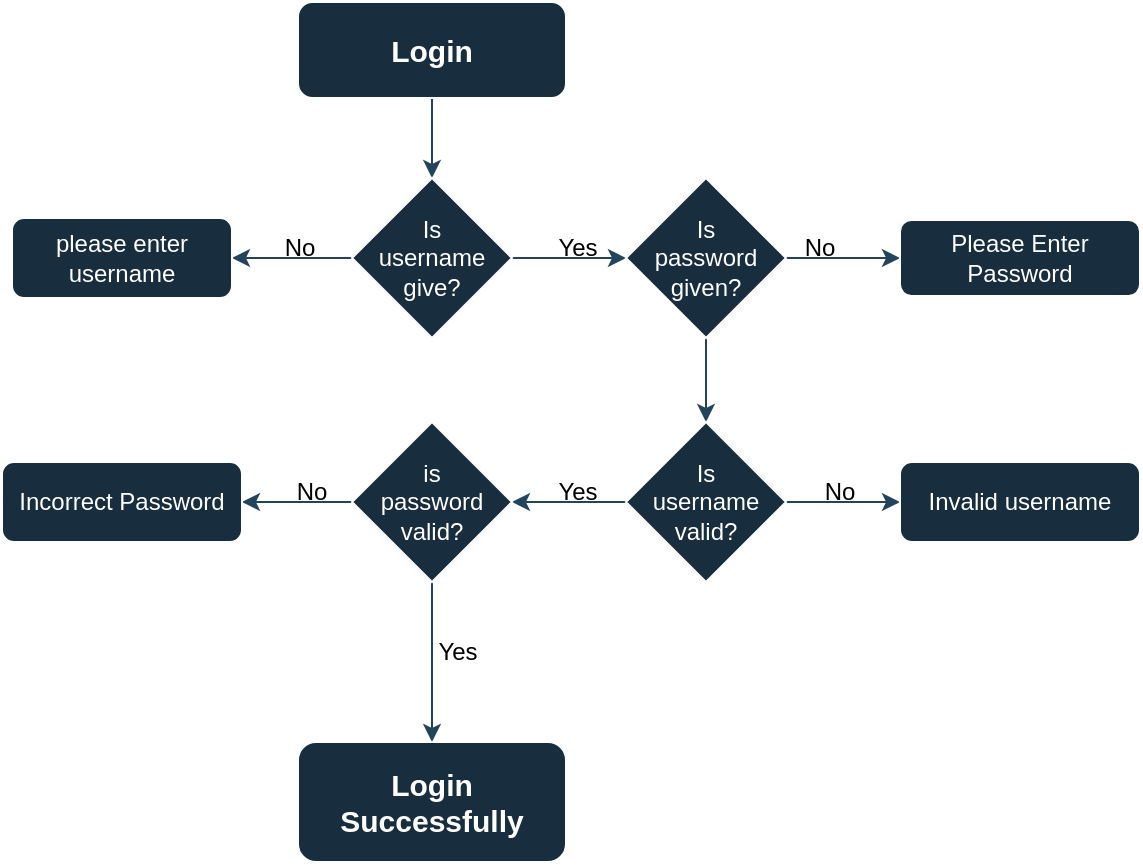 <mxfile version="22.0.6" type="device">
  <diagram name="Page-1" id="EbAEV_jTW3WetPSAjjS8">
    <mxGraphModel dx="880" dy="490" grid="1" gridSize="10" guides="1" tooltips="1" connect="1" arrows="1" fold="1" page="1" pageScale="1" pageWidth="850" pageHeight="1100" background="#FFFFFF" math="0" shadow="0">
      <root>
        <mxCell id="0" />
        <mxCell id="1" parent="0" />
        <mxCell id="UfVapmBmuUFkcLh0fFch-674" style="edgeStyle=orthogonalEdgeStyle;rounded=0;orthogonalLoop=1;jettySize=auto;html=1;exitX=0.5;exitY=1;exitDx=0;exitDy=0;entryX=0.5;entryY=0;entryDx=0;entryDy=0;labelBackgroundColor=none;fontColor=default;strokeColor=#23445D;" edge="1" parent="1" source="UfVapmBmuUFkcLh0fFch-675" target="UfVapmBmuUFkcLh0fFch-678">
          <mxGeometry relative="1" as="geometry" />
        </mxCell>
        <mxCell id="UfVapmBmuUFkcLh0fFch-675" value="Login" style="rounded=1;whiteSpace=wrap;html=1;fontSize=15;glass=0;strokeWidth=1;shadow=0;labelBackgroundColor=none;fillColor=#182E3E;strokeColor=#FFFFFF;fontColor=#FFFFFF;fontStyle=1" vertex="1" parent="1">
          <mxGeometry x="239" y="110" width="134" height="48" as="geometry" />
        </mxCell>
        <mxCell id="UfVapmBmuUFkcLh0fFch-676" style="edgeStyle=orthogonalEdgeStyle;rounded=0;orthogonalLoop=1;jettySize=auto;html=1;exitX=1;exitY=0.5;exitDx=0;exitDy=0;entryX=0;entryY=0.5;entryDx=0;entryDy=0;labelBackgroundColor=none;fontColor=default;strokeColor=#23445D;" edge="1" parent="1" source="UfVapmBmuUFkcLh0fFch-678" target="UfVapmBmuUFkcLh0fFch-681">
          <mxGeometry relative="1" as="geometry" />
        </mxCell>
        <mxCell id="UfVapmBmuUFkcLh0fFch-677" value="" style="edgeStyle=orthogonalEdgeStyle;rounded=0;orthogonalLoop=1;jettySize=auto;html=1;labelBackgroundColor=none;fontColor=default;strokeColor=#23445D;" edge="1" parent="1" source="UfVapmBmuUFkcLh0fFch-678" target="UfVapmBmuUFkcLh0fFch-687">
          <mxGeometry relative="1" as="geometry" />
        </mxCell>
        <mxCell id="UfVapmBmuUFkcLh0fFch-678" value="" style="rhombus;whiteSpace=wrap;html=1;labelBackgroundColor=none;fillColor=#182E3E;strokeColor=#FFFFFF;fontColor=#FFFFFF;" vertex="1" parent="1">
          <mxGeometry x="266" y="198" width="80" height="80" as="geometry" />
        </mxCell>
        <mxCell id="UfVapmBmuUFkcLh0fFch-679" value="" style="edgeStyle=orthogonalEdgeStyle;rounded=0;orthogonalLoop=1;jettySize=auto;html=1;labelBackgroundColor=none;fontColor=default;strokeColor=#23445D;" edge="1" parent="1" source="UfVapmBmuUFkcLh0fFch-681" target="UfVapmBmuUFkcLh0fFch-689">
          <mxGeometry relative="1" as="geometry" />
        </mxCell>
        <mxCell id="UfVapmBmuUFkcLh0fFch-680" value="" style="edgeStyle=orthogonalEdgeStyle;rounded=0;orthogonalLoop=1;jettySize=auto;html=1;labelBackgroundColor=none;fontColor=default;strokeColor=#23445D;" edge="1" parent="1" source="UfVapmBmuUFkcLh0fFch-681" target="UfVapmBmuUFkcLh0fFch-686">
          <mxGeometry relative="1" as="geometry" />
        </mxCell>
        <mxCell id="UfVapmBmuUFkcLh0fFch-681" value="Is &lt;br&gt;password given?&lt;br&gt;" style="rhombus;whiteSpace=wrap;html=1;labelBackgroundColor=none;fillColor=#182E3E;strokeColor=#FFFFFF;fontColor=#FFFFFF;" vertex="1" parent="1">
          <mxGeometry x="403" y="198" width="80" height="80" as="geometry" />
        </mxCell>
        <mxCell id="UfVapmBmuUFkcLh0fFch-682" value="Is username give?&lt;br&gt;" style="text;html=1;strokeColor=none;fillColor=none;align=center;verticalAlign=middle;whiteSpace=wrap;rounded=0;labelBackgroundColor=none;fontColor=#FFFFFF;" vertex="1" parent="1">
          <mxGeometry x="276" y="223" width="60" height="30" as="geometry" />
        </mxCell>
        <mxCell id="UfVapmBmuUFkcLh0fFch-683" value="Yes" style="text;html=1;strokeColor=none;fillColor=none;align=center;verticalAlign=middle;whiteSpace=wrap;rounded=0;labelBackgroundColor=none;fontColor=#000000;" vertex="1" parent="1">
          <mxGeometry x="349" y="218" width="60" height="30" as="geometry" />
        </mxCell>
        <mxCell id="UfVapmBmuUFkcLh0fFch-684" value="" style="edgeStyle=orthogonalEdgeStyle;rounded=0;orthogonalLoop=1;jettySize=auto;html=1;labelBackgroundColor=none;fontColor=default;strokeColor=#23445D;" edge="1" parent="1" source="UfVapmBmuUFkcLh0fFch-686" target="UfVapmBmuUFkcLh0fFch-693">
          <mxGeometry relative="1" as="geometry" />
        </mxCell>
        <mxCell id="UfVapmBmuUFkcLh0fFch-685" value="" style="edgeStyle=orthogonalEdgeStyle;rounded=0;orthogonalLoop=1;jettySize=auto;html=1;labelBackgroundColor=none;fontColor=default;strokeColor=#23445D;" edge="1" parent="1" source="UfVapmBmuUFkcLh0fFch-686" target="UfVapmBmuUFkcLh0fFch-694">
          <mxGeometry relative="1" as="geometry" />
        </mxCell>
        <mxCell id="UfVapmBmuUFkcLh0fFch-686" value="Is &lt;br&gt;username valid?" style="rhombus;whiteSpace=wrap;html=1;labelBackgroundColor=none;fillColor=#182E3E;strokeColor=#FFFFFF;fontColor=#FFFFFF;" vertex="1" parent="1">
          <mxGeometry x="403" y="320" width="80" height="80" as="geometry" />
        </mxCell>
        <mxCell id="UfVapmBmuUFkcLh0fFch-687" value="please enter username" style="rounded=1;whiteSpace=wrap;html=1;labelBackgroundColor=none;fillColor=#182E3E;strokeColor=#FFFFFF;fontColor=#FFFFFF;" vertex="1" parent="1">
          <mxGeometry x="96" y="218" width="110" height="40" as="geometry" />
        </mxCell>
        <mxCell id="UfVapmBmuUFkcLh0fFch-688" value="No" style="text;html=1;strokeColor=none;fillColor=none;align=center;verticalAlign=middle;whiteSpace=wrap;rounded=0;labelBackgroundColor=none;fontColor=default;" vertex="1" parent="1">
          <mxGeometry x="210" y="218" width="60" height="30" as="geometry" />
        </mxCell>
        <mxCell id="UfVapmBmuUFkcLh0fFch-689" value="Please Enter Password" style="rounded=1;whiteSpace=wrap;html=1;labelBackgroundColor=none;fillColor=#182E3E;strokeColor=#FFFFFF;fontColor=#FFFFFF;" vertex="1" parent="1">
          <mxGeometry x="540" y="219" width="120" height="38" as="geometry" />
        </mxCell>
        <mxCell id="UfVapmBmuUFkcLh0fFch-690" value="No" style="text;html=1;strokeColor=none;fillColor=none;align=center;verticalAlign=middle;whiteSpace=wrap;rounded=0;labelBackgroundColor=none;fontColor=#000000;" vertex="1" parent="1">
          <mxGeometry x="470" y="218" width="60" height="30" as="geometry" />
        </mxCell>
        <mxCell id="UfVapmBmuUFkcLh0fFch-691" value="" style="edgeStyle=orthogonalEdgeStyle;rounded=0;orthogonalLoop=1;jettySize=auto;html=1;labelBackgroundColor=none;fontColor=default;strokeColor=#23445D;" edge="1" parent="1" source="UfVapmBmuUFkcLh0fFch-693" target="UfVapmBmuUFkcLh0fFch-695">
          <mxGeometry relative="1" as="geometry" />
        </mxCell>
        <mxCell id="UfVapmBmuUFkcLh0fFch-692" value="" style="edgeStyle=orthogonalEdgeStyle;rounded=0;orthogonalLoop=1;jettySize=auto;html=1;labelBackgroundColor=none;strokeColor=#23445D;fontColor=default;" edge="1" parent="1" source="UfVapmBmuUFkcLh0fFch-693" target="UfVapmBmuUFkcLh0fFch-700">
          <mxGeometry relative="1" as="geometry" />
        </mxCell>
        <mxCell id="UfVapmBmuUFkcLh0fFch-693" value="is &lt;br&gt;password valid?" style="rhombus;whiteSpace=wrap;html=1;labelBackgroundColor=none;fillColor=#182E3E;strokeColor=#FFFFFF;fontColor=#FFFFFF;" vertex="1" parent="1">
          <mxGeometry x="266" y="320" width="80" height="80" as="geometry" />
        </mxCell>
        <mxCell id="UfVapmBmuUFkcLh0fFch-694" value="Invalid username" style="rounded=1;whiteSpace=wrap;html=1;labelBackgroundColor=none;fillColor=#182E3E;strokeColor=#FFFFFF;fontColor=#FFFFFF;" vertex="1" parent="1">
          <mxGeometry x="540" y="340" width="120" height="40" as="geometry" />
        </mxCell>
        <mxCell id="UfVapmBmuUFkcLh0fFch-695" value="Incorrect Password" style="rounded=1;whiteSpace=wrap;html=1;labelBackgroundColor=none;fillColor=#182E3E;strokeColor=#FFFFFF;fontColor=#FFFFFF;" vertex="1" parent="1">
          <mxGeometry x="91" y="340" width="120" height="40" as="geometry" />
        </mxCell>
        <mxCell id="UfVapmBmuUFkcLh0fFch-696" value="Yes" style="text;html=1;strokeColor=none;fillColor=none;align=center;verticalAlign=middle;whiteSpace=wrap;rounded=0;labelBackgroundColor=none;fontColor=#FFFFFF;" vertex="1" parent="1">
          <mxGeometry x="433" y="280" width="60" height="30" as="geometry" />
        </mxCell>
        <mxCell id="UfVapmBmuUFkcLh0fFch-697" value="Yes" style="text;html=1;strokeColor=none;fillColor=none;align=center;verticalAlign=middle;whiteSpace=wrap;rounded=0;labelBackgroundColor=none;fontColor=default;" vertex="1" parent="1">
          <mxGeometry x="349" y="340" width="60" height="30" as="geometry" />
        </mxCell>
        <mxCell id="UfVapmBmuUFkcLh0fFch-698" value="No" style="text;html=1;strokeColor=none;fillColor=none;align=center;verticalAlign=middle;whiteSpace=wrap;rounded=0;labelBackgroundColor=none;fontColor=default;" vertex="1" parent="1">
          <mxGeometry x="216" y="340" width="60" height="30" as="geometry" />
        </mxCell>
        <mxCell id="UfVapmBmuUFkcLh0fFch-699" value="No" style="text;html=1;strokeColor=none;fillColor=none;align=center;verticalAlign=middle;whiteSpace=wrap;rounded=0;labelBackgroundColor=none;fontColor=default;" vertex="1" parent="1">
          <mxGeometry x="480" y="340" width="60" height="30" as="geometry" />
        </mxCell>
        <mxCell id="UfVapmBmuUFkcLh0fFch-700" value="Login Successfully" style="rounded=1;whiteSpace=wrap;html=1;labelBackgroundColor=none;fillColor=#182E3E;strokeColor=#FFFFFF;fontColor=#FFFFFF;fontSize=15;fontStyle=1" vertex="1" parent="1">
          <mxGeometry x="239" y="480" width="134" height="60" as="geometry" />
        </mxCell>
        <mxCell id="UfVapmBmuUFkcLh0fFch-701" value="Yes" style="text;html=1;strokeColor=none;fillColor=none;align=center;verticalAlign=middle;whiteSpace=wrap;rounded=0;fontColor=default;" vertex="1" parent="1">
          <mxGeometry x="289" y="420" width="60" height="30" as="geometry" />
        </mxCell>
      </root>
    </mxGraphModel>
  </diagram>
</mxfile>
